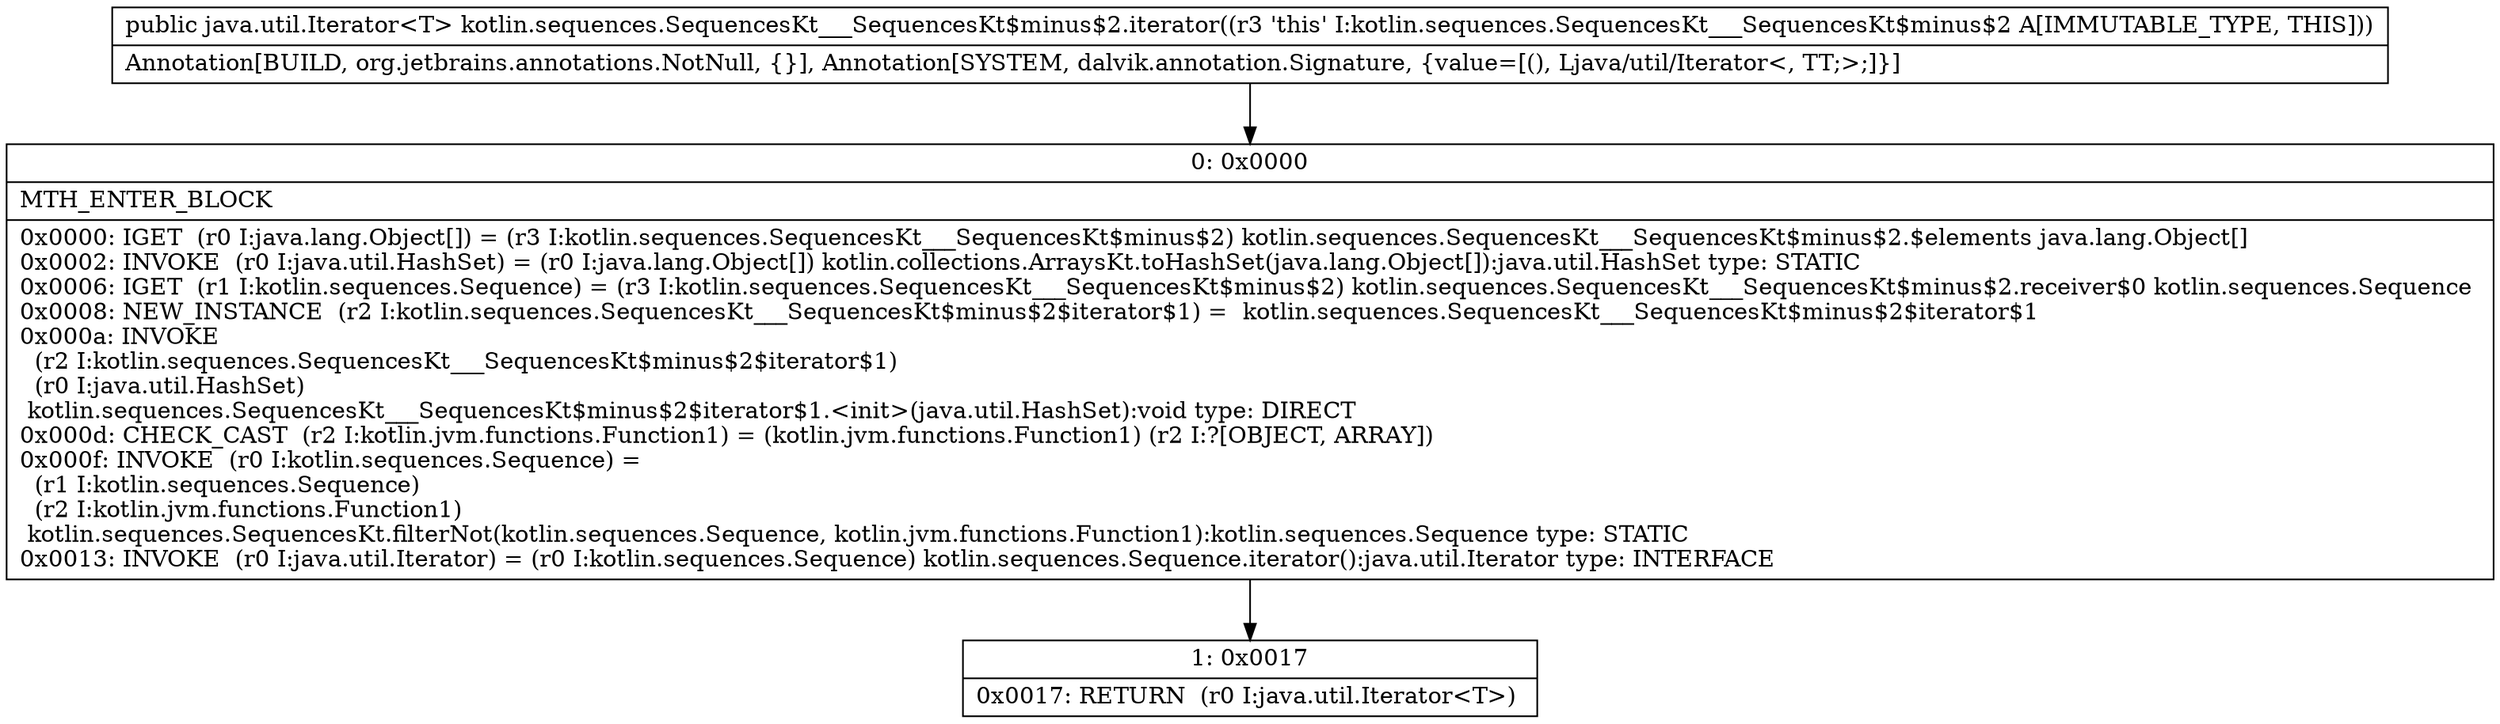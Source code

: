 digraph "CFG forkotlin.sequences.SequencesKt___SequencesKt$minus$2.iterator()Ljava\/util\/Iterator;" {
Node_0 [shape=record,label="{0\:\ 0x0000|MTH_ENTER_BLOCK\l|0x0000: IGET  (r0 I:java.lang.Object[]) = (r3 I:kotlin.sequences.SequencesKt___SequencesKt$minus$2) kotlin.sequences.SequencesKt___SequencesKt$minus$2.$elements java.lang.Object[] \l0x0002: INVOKE  (r0 I:java.util.HashSet) = (r0 I:java.lang.Object[]) kotlin.collections.ArraysKt.toHashSet(java.lang.Object[]):java.util.HashSet type: STATIC \l0x0006: IGET  (r1 I:kotlin.sequences.Sequence) = (r3 I:kotlin.sequences.SequencesKt___SequencesKt$minus$2) kotlin.sequences.SequencesKt___SequencesKt$minus$2.receiver$0 kotlin.sequences.Sequence \l0x0008: NEW_INSTANCE  (r2 I:kotlin.sequences.SequencesKt___SequencesKt$minus$2$iterator$1) =  kotlin.sequences.SequencesKt___SequencesKt$minus$2$iterator$1 \l0x000a: INVOKE  \l  (r2 I:kotlin.sequences.SequencesKt___SequencesKt$minus$2$iterator$1)\l  (r0 I:java.util.HashSet)\l kotlin.sequences.SequencesKt___SequencesKt$minus$2$iterator$1.\<init\>(java.util.HashSet):void type: DIRECT \l0x000d: CHECK_CAST  (r2 I:kotlin.jvm.functions.Function1) = (kotlin.jvm.functions.Function1) (r2 I:?[OBJECT, ARRAY]) \l0x000f: INVOKE  (r0 I:kotlin.sequences.Sequence) = \l  (r1 I:kotlin.sequences.Sequence)\l  (r2 I:kotlin.jvm.functions.Function1)\l kotlin.sequences.SequencesKt.filterNot(kotlin.sequences.Sequence, kotlin.jvm.functions.Function1):kotlin.sequences.Sequence type: STATIC \l0x0013: INVOKE  (r0 I:java.util.Iterator) = (r0 I:kotlin.sequences.Sequence) kotlin.sequences.Sequence.iterator():java.util.Iterator type: INTERFACE \l}"];
Node_1 [shape=record,label="{1\:\ 0x0017|0x0017: RETURN  (r0 I:java.util.Iterator\<T\>) \l}"];
MethodNode[shape=record,label="{public java.util.Iterator\<T\> kotlin.sequences.SequencesKt___SequencesKt$minus$2.iterator((r3 'this' I:kotlin.sequences.SequencesKt___SequencesKt$minus$2 A[IMMUTABLE_TYPE, THIS]))  | Annotation[BUILD, org.jetbrains.annotations.NotNull, \{\}], Annotation[SYSTEM, dalvik.annotation.Signature, \{value=[(), Ljava\/util\/Iterator\<, TT;\>;]\}]\l}"];
MethodNode -> Node_0;
Node_0 -> Node_1;
}

